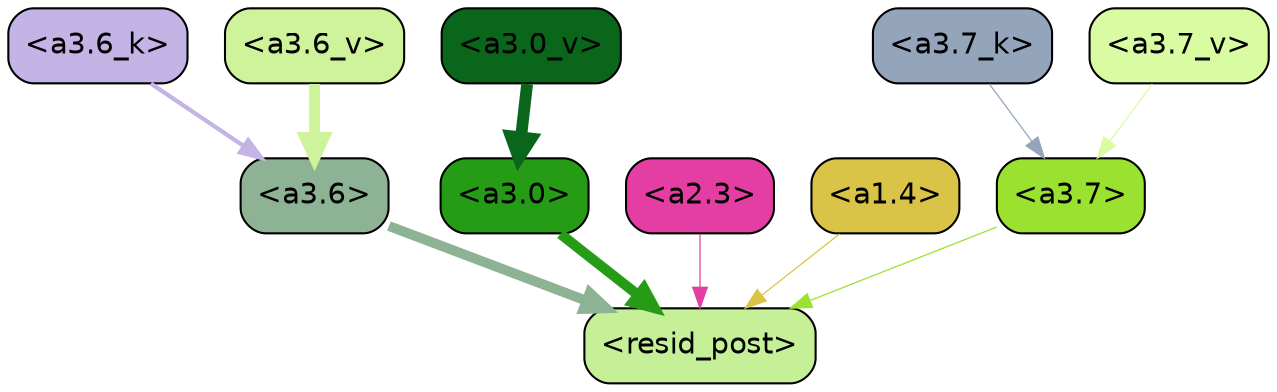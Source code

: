 strict digraph "" {
	graph [bgcolor=transparent,
		layout=dot,
		overlap=false,
		splines=true
	];
	"<a3.7>"	[color=black,
		fillcolor="#9ae22f",
		fontname=Helvetica,
		shape=box,
		style="filled, rounded"];
	"<resid_post>"	[color=black,
		fillcolor="#c6f097",
		fontname=Helvetica,
		shape=box,
		style="filled, rounded"];
	"<a3.7>" -> "<resid_post>"	[color="#9ae22f",
		penwidth=0.6];
	"<a3.6>"	[color=black,
		fillcolor="#8db294",
		fontname=Helvetica,
		shape=box,
		style="filled, rounded"];
	"<a3.6>" -> "<resid_post>"	[color="#8db294",
		penwidth=4.753257989883423];
	"<a3.0>"	[color=black,
		fillcolor="#269c16",
		fontname=Helvetica,
		shape=box,
		style="filled, rounded"];
	"<a3.0>" -> "<resid_post>"	[color="#269c16",
		penwidth=4.90053927898407];
	"<a2.3>"	[color=black,
		fillcolor="#e43ea3",
		fontname=Helvetica,
		shape=box,
		style="filled, rounded"];
	"<a2.3>" -> "<resid_post>"	[color="#e43ea3",
		penwidth=0.6];
	"<a1.4>"	[color=black,
		fillcolor="#d9c447",
		fontname=Helvetica,
		shape=box,
		style="filled, rounded"];
	"<a1.4>" -> "<resid_post>"	[color="#d9c447",
		penwidth=0.6];
	"<a3.7_k>"	[color=black,
		fillcolor="#94a5bb",
		fontname=Helvetica,
		shape=box,
		style="filled, rounded"];
	"<a3.7_k>" -> "<a3.7>"	[color="#94a5bb",
		penwidth=0.6];
	"<a3.6_k>"	[color=black,
		fillcolor="#c4b4e5",
		fontname=Helvetica,
		shape=box,
		style="filled, rounded"];
	"<a3.6_k>" -> "<a3.6>"	[color="#c4b4e5",
		penwidth=2.048597991466522];
	"<a3.7_v>"	[color=black,
		fillcolor="#d9fba2",
		fontname=Helvetica,
		shape=box,
		style="filled, rounded"];
	"<a3.7_v>" -> "<a3.7>"	[color="#d9fba2",
		penwidth=0.6];
	"<a3.6_v>"	[color=black,
		fillcolor="#cff39a",
		fontname=Helvetica,
		shape=box,
		style="filled, rounded"];
	"<a3.6_v>" -> "<a3.6>"	[color="#cff39a",
		penwidth=5.2550448179244995];
	"<a3.0_v>"	[color=black,
		fillcolor="#09661a",
		fontname=Helvetica,
		shape=box,
		style="filled, rounded"];
	"<a3.0_v>" -> "<a3.0>"	[color="#09661a",
		penwidth=5.652270674705505];
}
